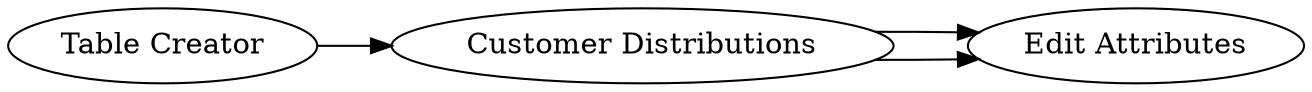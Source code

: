 digraph {
	1 [label="Table Creator"]
	2 [label="Customer Distributions"]
	3 [label="Edit Attributes"]
	1 -> 2
	2 -> 3
	2 -> 3
	rankdir=LR
}
